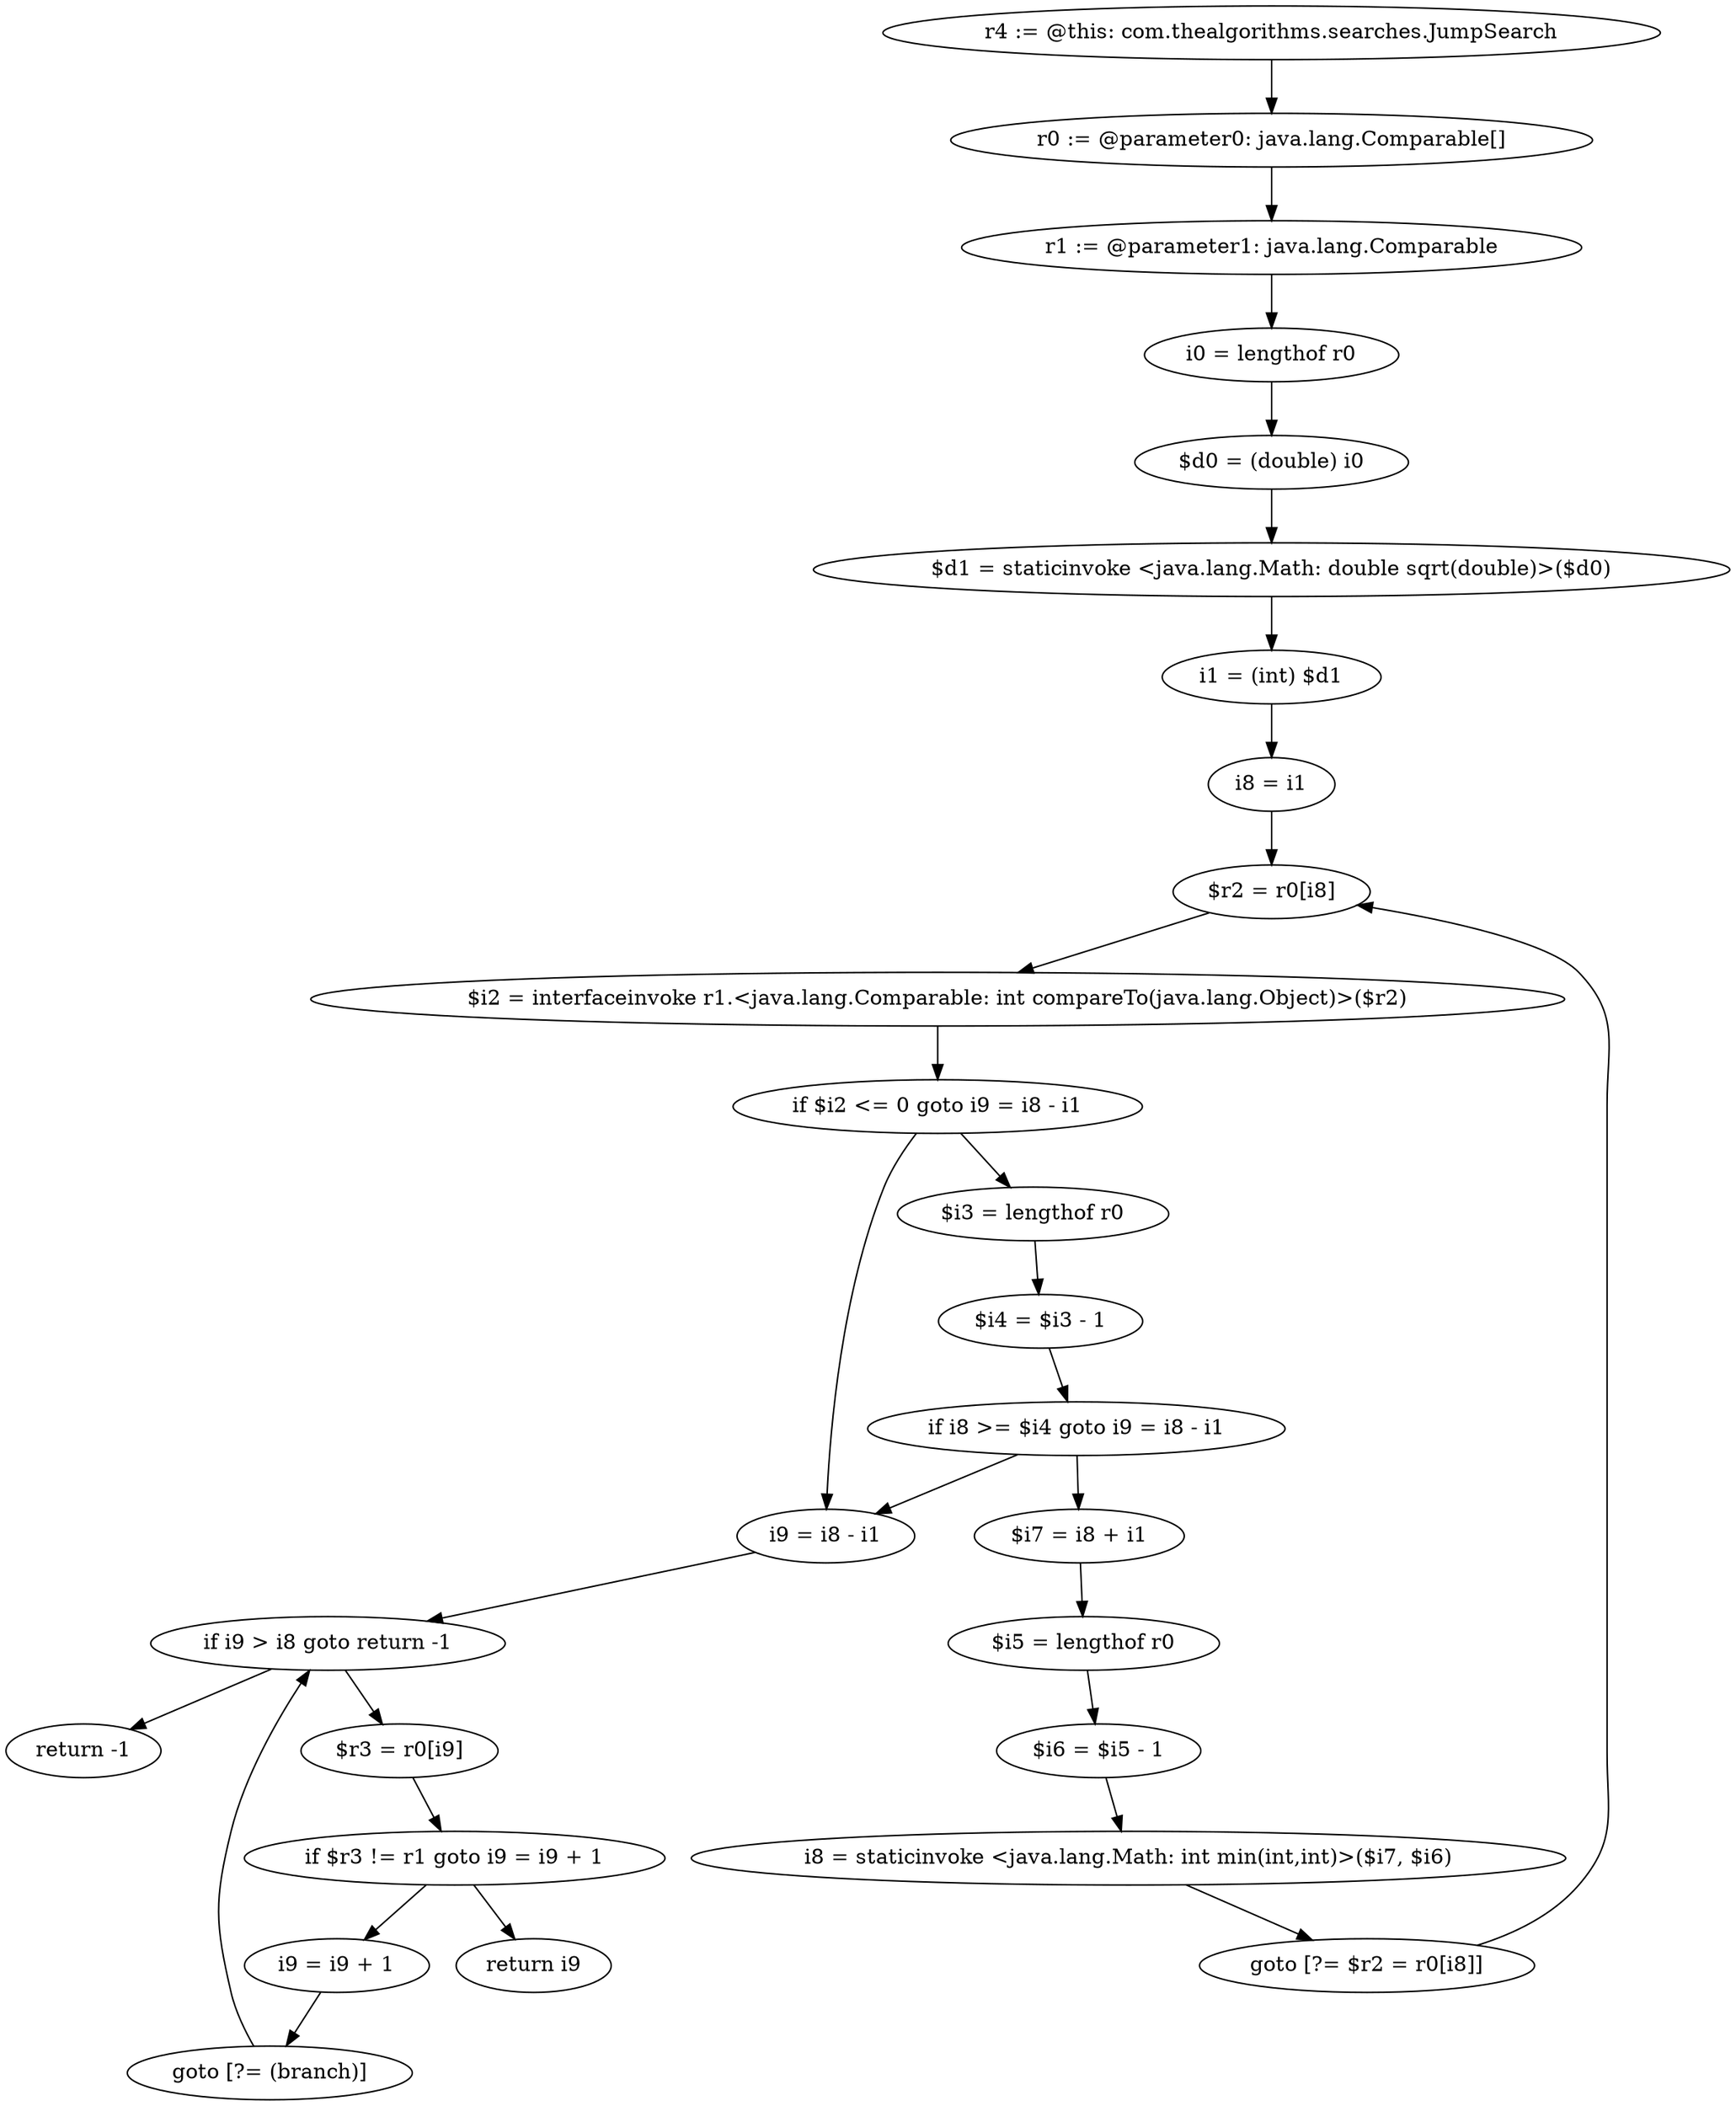 digraph "unitGraph" {
    "r4 := @this: com.thealgorithms.searches.JumpSearch"
    "r0 := @parameter0: java.lang.Comparable[]"
    "r1 := @parameter1: java.lang.Comparable"
    "i0 = lengthof r0"
    "$d0 = (double) i0"
    "$d1 = staticinvoke <java.lang.Math: double sqrt(double)>($d0)"
    "i1 = (int) $d1"
    "i8 = i1"
    "$r2 = r0[i8]"
    "$i2 = interfaceinvoke r1.<java.lang.Comparable: int compareTo(java.lang.Object)>($r2)"
    "if $i2 <= 0 goto i9 = i8 - i1"
    "$i3 = lengthof r0"
    "$i4 = $i3 - 1"
    "if i8 >= $i4 goto i9 = i8 - i1"
    "$i7 = i8 + i1"
    "$i5 = lengthof r0"
    "$i6 = $i5 - 1"
    "i8 = staticinvoke <java.lang.Math: int min(int,int)>($i7, $i6)"
    "goto [?= $r2 = r0[i8]]"
    "i9 = i8 - i1"
    "if i9 > i8 goto return -1"
    "$r3 = r0[i9]"
    "if $r3 != r1 goto i9 = i9 + 1"
    "return i9"
    "i9 = i9 + 1"
    "goto [?= (branch)]"
    "return -1"
    "r4 := @this: com.thealgorithms.searches.JumpSearch"->"r0 := @parameter0: java.lang.Comparable[]";
    "r0 := @parameter0: java.lang.Comparable[]"->"r1 := @parameter1: java.lang.Comparable";
    "r1 := @parameter1: java.lang.Comparable"->"i0 = lengthof r0";
    "i0 = lengthof r0"->"$d0 = (double) i0";
    "$d0 = (double) i0"->"$d1 = staticinvoke <java.lang.Math: double sqrt(double)>($d0)";
    "$d1 = staticinvoke <java.lang.Math: double sqrt(double)>($d0)"->"i1 = (int) $d1";
    "i1 = (int) $d1"->"i8 = i1";
    "i8 = i1"->"$r2 = r0[i8]";
    "$r2 = r0[i8]"->"$i2 = interfaceinvoke r1.<java.lang.Comparable: int compareTo(java.lang.Object)>($r2)";
    "$i2 = interfaceinvoke r1.<java.lang.Comparable: int compareTo(java.lang.Object)>($r2)"->"if $i2 <= 0 goto i9 = i8 - i1";
    "if $i2 <= 0 goto i9 = i8 - i1"->"$i3 = lengthof r0";
    "if $i2 <= 0 goto i9 = i8 - i1"->"i9 = i8 - i1";
    "$i3 = lengthof r0"->"$i4 = $i3 - 1";
    "$i4 = $i3 - 1"->"if i8 >= $i4 goto i9 = i8 - i1";
    "if i8 >= $i4 goto i9 = i8 - i1"->"$i7 = i8 + i1";
    "if i8 >= $i4 goto i9 = i8 - i1"->"i9 = i8 - i1";
    "$i7 = i8 + i1"->"$i5 = lengthof r0";
    "$i5 = lengthof r0"->"$i6 = $i5 - 1";
    "$i6 = $i5 - 1"->"i8 = staticinvoke <java.lang.Math: int min(int,int)>($i7, $i6)";
    "i8 = staticinvoke <java.lang.Math: int min(int,int)>($i7, $i6)"->"goto [?= $r2 = r0[i8]]";
    "goto [?= $r2 = r0[i8]]"->"$r2 = r0[i8]";
    "i9 = i8 - i1"->"if i9 > i8 goto return -1";
    "if i9 > i8 goto return -1"->"$r3 = r0[i9]";
    "if i9 > i8 goto return -1"->"return -1";
    "$r3 = r0[i9]"->"if $r3 != r1 goto i9 = i9 + 1";
    "if $r3 != r1 goto i9 = i9 + 1"->"return i9";
    "if $r3 != r1 goto i9 = i9 + 1"->"i9 = i9 + 1";
    "i9 = i9 + 1"->"goto [?= (branch)]";
    "goto [?= (branch)]"->"if i9 > i8 goto return -1";
}
